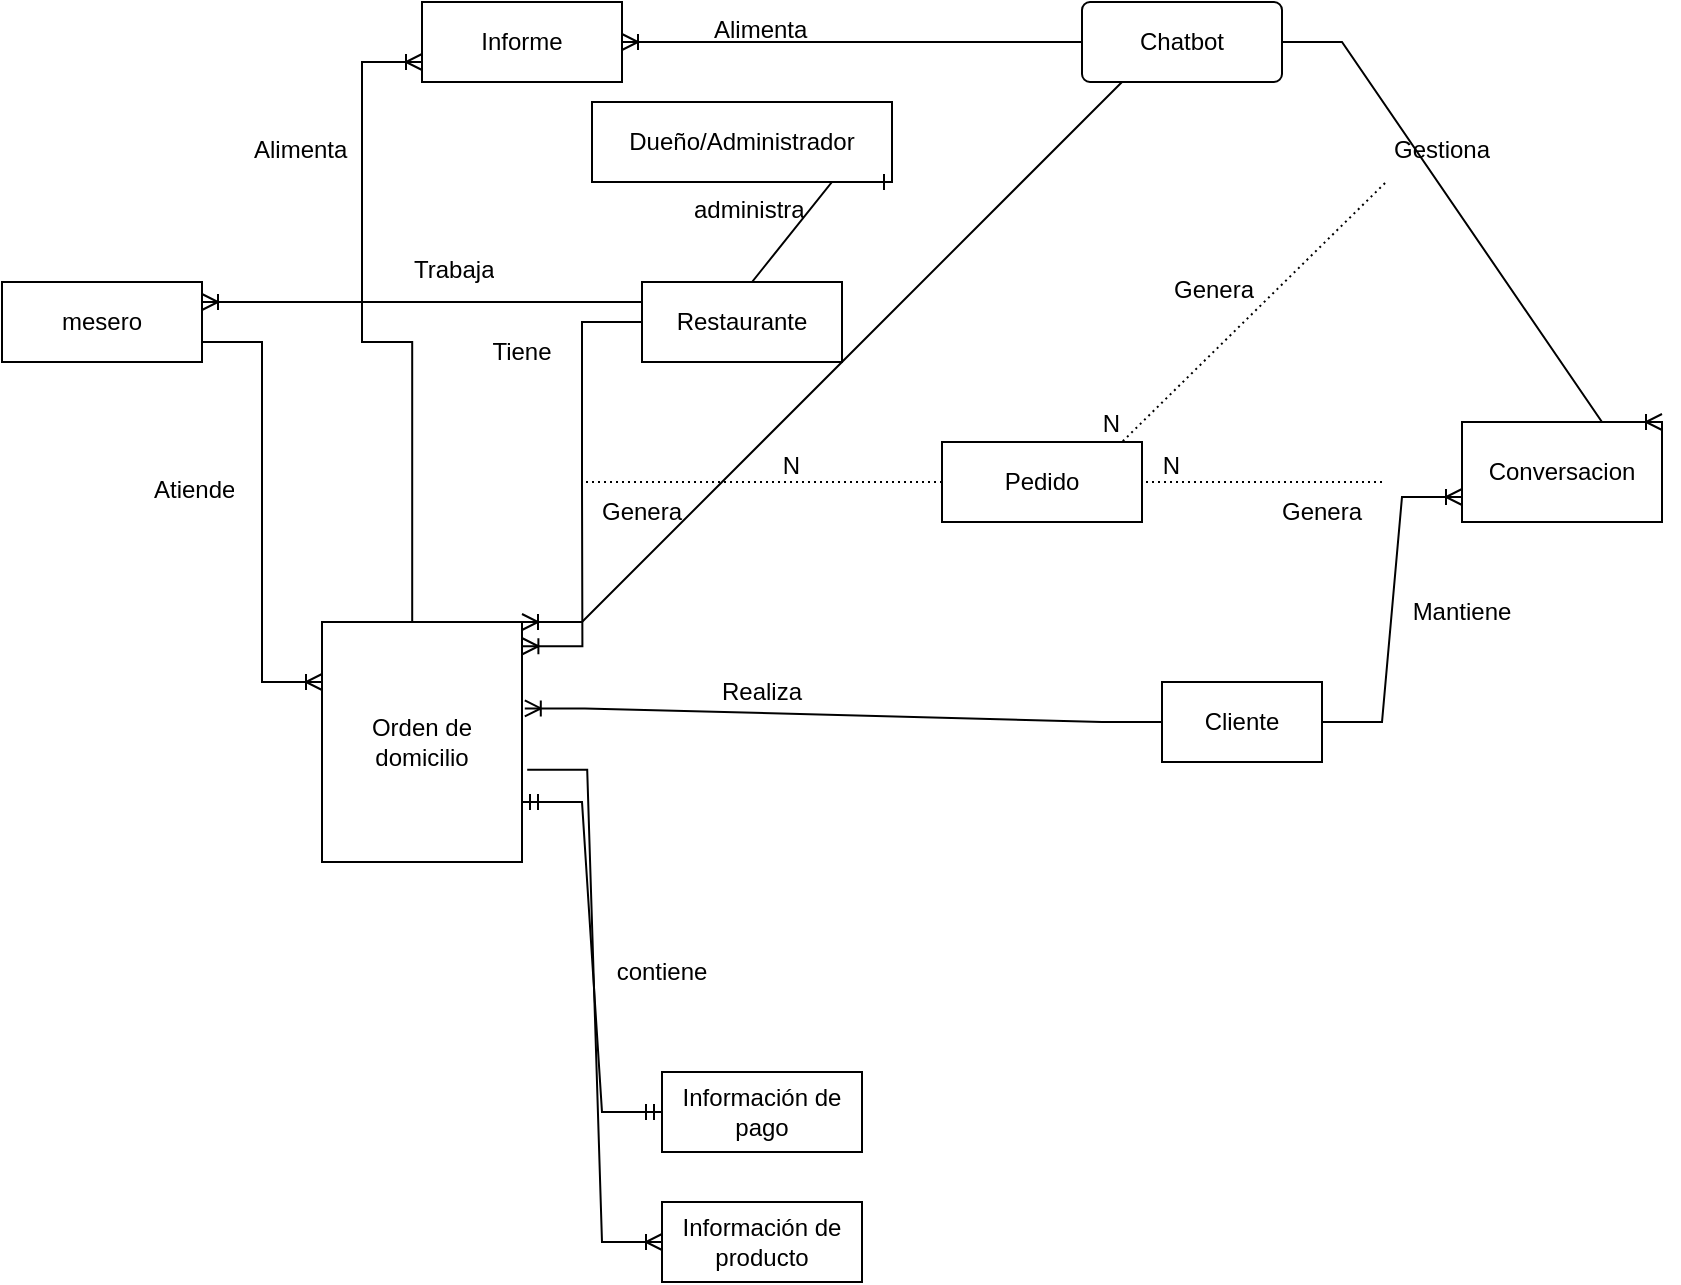 <mxfile version="22.1.0" type="github">
  <diagram name="Page-1" id="46zKpc5MwutME09QcKsp">
    <mxGraphModel dx="1000" dy="509" grid="1" gridSize="10" guides="1" tooltips="1" connect="1" arrows="1" fold="1" page="1" pageScale="1" pageWidth="827" pageHeight="1169" math="0" shadow="0">
      <root>
        <mxCell id="0" />
        <mxCell id="1" parent="0" />
        <mxCell id="exaXLPSPSMZd6UP9JBsF-1" value="Cliente" style="whiteSpace=wrap;html=1;align=center;" parent="1" vertex="1">
          <mxGeometry x="630" y="350" width="80" height="40" as="geometry" />
        </mxCell>
        <mxCell id="exaXLPSPSMZd6UP9JBsF-2" value="Restaurante" style="whiteSpace=wrap;html=1;align=center;direction=west;" parent="1" vertex="1">
          <mxGeometry x="370" y="150" width="100" height="40" as="geometry" />
        </mxCell>
        <mxCell id="exaXLPSPSMZd6UP9JBsF-4" value="Pedido" style="whiteSpace=wrap;html=1;align=center;" parent="1" vertex="1">
          <mxGeometry x="520" y="230" width="100" height="40" as="geometry" />
        </mxCell>
        <mxCell id="exaXLPSPSMZd6UP9JBsF-9" value="Orden de domicilio" style="whiteSpace=wrap;html=1;align=center;" parent="1" vertex="1">
          <mxGeometry x="210" y="320" width="100" height="120" as="geometry" />
        </mxCell>
        <mxCell id="exaXLPSPSMZd6UP9JBsF-11" value="mesero&lt;br&gt;" style="whiteSpace=wrap;html=1;align=center;" parent="1" vertex="1">
          <mxGeometry x="50" y="150" width="100" height="40" as="geometry" />
        </mxCell>
        <mxCell id="exaXLPSPSMZd6UP9JBsF-19" value="" style="edgeStyle=entityRelationEdgeStyle;fontSize=12;html=1;endArrow=ERoneToMany;rounded=0;exitX=0;exitY=0.5;exitDx=0;exitDy=0;entryX=1.014;entryY=0.36;entryDx=0;entryDy=0;entryPerimeter=0;" parent="1" source="exaXLPSPSMZd6UP9JBsF-1" target="exaXLPSPSMZd6UP9JBsF-9" edge="1">
          <mxGeometry width="100" height="100" relative="1" as="geometry">
            <mxPoint x="670" y="500" as="sourcePoint" />
            <mxPoint x="570" y="600" as="targetPoint" />
          </mxGeometry>
        </mxCell>
        <mxCell id="exaXLPSPSMZd6UP9JBsF-20" value="" style="endArrow=none;html=1;rounded=0;dashed=1;dashPattern=1 2;entryX=1;entryY=0.5;entryDx=0;entryDy=0;exitX=1;exitY=0;exitDx=0;exitDy=0;" parent="1" source="exaXLPSPSMZd6UP9JBsF-75" edge="1" target="exaXLPSPSMZd6UP9JBsF-4">
          <mxGeometry relative="1" as="geometry">
            <mxPoint x="740" y="250" as="sourcePoint" />
            <mxPoint x="660" y="250" as="targetPoint" />
            <Array as="points" />
          </mxGeometry>
        </mxCell>
        <mxCell id="exaXLPSPSMZd6UP9JBsF-21" value="N" style="resizable=0;html=1;whiteSpace=wrap;align=right;verticalAlign=bottom;" parent="exaXLPSPSMZd6UP9JBsF-20" connectable="0" vertex="1">
          <mxGeometry x="1" relative="1" as="geometry">
            <mxPoint x="20" as="offset" />
          </mxGeometry>
        </mxCell>
        <mxCell id="exaXLPSPSMZd6UP9JBsF-23" value="Genera" style="text;html=1;strokeColor=none;fillColor=none;align=center;verticalAlign=middle;whiteSpace=wrap;rounded=0;" parent="1" vertex="1">
          <mxGeometry x="340" y="250" width="60" height="30" as="geometry" />
        </mxCell>
        <mxCell id="exaXLPSPSMZd6UP9JBsF-25" value="" style="edgeStyle=entityRelationEdgeStyle;fontSize=12;html=1;endArrow=ERoneToMany;rounded=0;entryX=0;entryY=0.5;entryDx=0;entryDy=0;exitX=1.026;exitY=0.616;exitDx=0;exitDy=0;exitPerimeter=0;" parent="1" source="exaXLPSPSMZd6UP9JBsF-9" target="exaXLPSPSMZd6UP9JBsF-26" edge="1">
          <mxGeometry width="100" height="100" relative="1" as="geometry">
            <mxPoint x="310" y="420" as="sourcePoint" />
            <mxPoint x="380" y="630" as="targetPoint" />
            <Array as="points">
              <mxPoint x="360" y="390" />
              <mxPoint x="300" y="380" />
              <mxPoint x="360" y="630" />
              <mxPoint x="360" y="582.5" />
              <mxPoint x="330" y="600" />
              <mxPoint x="370" y="562.5" />
              <mxPoint x="360" y="552.5" />
              <mxPoint x="380" y="572.5" />
              <mxPoint x="360" y="602.5" />
            </Array>
          </mxGeometry>
        </mxCell>
        <mxCell id="exaXLPSPSMZd6UP9JBsF-26" value="Información de producto" style="whiteSpace=wrap;html=1;align=center;" parent="1" vertex="1">
          <mxGeometry x="380" y="610" width="100" height="40" as="geometry" />
        </mxCell>
        <mxCell id="exaXLPSPSMZd6UP9JBsF-27" value="Información de pago" style="whiteSpace=wrap;html=1;align=center;" parent="1" vertex="1">
          <mxGeometry x="380" y="545" width="100" height="40" as="geometry" />
        </mxCell>
        <mxCell id="exaXLPSPSMZd6UP9JBsF-29" value="contiene" style="text;html=1;strokeColor=none;fillColor=none;align=center;verticalAlign=middle;whiteSpace=wrap;rounded=0;" parent="1" vertex="1">
          <mxGeometry x="350" y="480" width="60" height="30" as="geometry" />
        </mxCell>
        <mxCell id="exaXLPSPSMZd6UP9JBsF-35" value="" style="edgeStyle=entityRelationEdgeStyle;fontSize=12;html=1;endArrow=ERmandOne;startArrow=ERmandOne;rounded=0;exitX=0;exitY=0.5;exitDx=0;exitDy=0;entryX=1;entryY=0.75;entryDx=0;entryDy=0;" parent="1" source="exaXLPSPSMZd6UP9JBsF-27" target="exaXLPSPSMZd6UP9JBsF-9" edge="1">
          <mxGeometry width="100" height="100" relative="1" as="geometry">
            <mxPoint x="430" y="600" as="sourcePoint" />
            <mxPoint x="530" y="500" as="targetPoint" />
          </mxGeometry>
        </mxCell>
        <mxCell id="exaXLPSPSMZd6UP9JBsF-37" value="Conversacion" style="whiteSpace=wrap;html=1;align=center;" parent="1" vertex="1">
          <mxGeometry x="780" y="220" width="100" height="50" as="geometry" />
        </mxCell>
        <mxCell id="exaXLPSPSMZd6UP9JBsF-38" value="" style="edgeStyle=entityRelationEdgeStyle;fontSize=12;html=1;endArrow=ERoneToMany;rounded=0;exitX=1;exitY=0.5;exitDx=0;exitDy=0;entryX=0;entryY=0.75;entryDx=0;entryDy=0;" parent="1" source="exaXLPSPSMZd6UP9JBsF-1" target="exaXLPSPSMZd6UP9JBsF-37" edge="1">
          <mxGeometry width="100" height="100" relative="1" as="geometry">
            <mxPoint x="540" y="300" as="sourcePoint" />
            <mxPoint x="640" y="200" as="targetPoint" />
          </mxGeometry>
        </mxCell>
        <mxCell id="exaXLPSPSMZd6UP9JBsF-39" value="" style="edgeStyle=entityRelationEdgeStyle;fontSize=12;html=1;endArrow=ERoneToMany;rounded=0;exitX=1;exitY=0.5;exitDx=0;exitDy=0;entryX=1.002;entryY=0.101;entryDx=0;entryDy=0;entryPerimeter=0;" parent="1" source="exaXLPSPSMZd6UP9JBsF-2" target="exaXLPSPSMZd6UP9JBsF-9" edge="1">
          <mxGeometry width="100" height="100" relative="1" as="geometry">
            <mxPoint x="640" y="320" as="sourcePoint" />
            <mxPoint x="540" y="420" as="targetPoint" />
          </mxGeometry>
        </mxCell>
        <mxCell id="exaXLPSPSMZd6UP9JBsF-40" value="Tiene" style="text;html=1;strokeColor=none;fillColor=none;align=center;verticalAlign=middle;whiteSpace=wrap;rounded=0;" parent="1" vertex="1">
          <mxGeometry x="280" y="170" width="60" height="30" as="geometry" />
        </mxCell>
        <mxCell id="exaXLPSPSMZd6UP9JBsF-41" value="Mantiene" style="text;html=1;strokeColor=none;fillColor=none;align=center;verticalAlign=middle;whiteSpace=wrap;rounded=0;" parent="1" vertex="1">
          <mxGeometry x="750" y="300" width="60" height="30" as="geometry" />
        </mxCell>
        <mxCell id="exaXLPSPSMZd6UP9JBsF-42" value="Realiza" style="text;html=1;strokeColor=none;fillColor=none;align=center;verticalAlign=middle;whiteSpace=wrap;rounded=0;" parent="1" vertex="1">
          <mxGeometry x="400" y="340" width="60" height="30" as="geometry" />
        </mxCell>
        <mxCell id="exaXLPSPSMZd6UP9JBsF-72" value="" style="endArrow=none;html=1;rounded=0;dashed=1;dashPattern=1 2;exitX=0;exitY=0.5;exitDx=0;exitDy=0;entryX=0;entryY=0;entryDx=0;entryDy=0;" parent="1" source="exaXLPSPSMZd6UP9JBsF-4" target="exaXLPSPSMZd6UP9JBsF-23" edge="1">
          <mxGeometry relative="1" as="geometry">
            <mxPoint x="510" y="260" as="sourcePoint" />
            <mxPoint x="340" y="250" as="targetPoint" />
          </mxGeometry>
        </mxCell>
        <mxCell id="exaXLPSPSMZd6UP9JBsF-73" value="N" style="resizable=0;html=1;whiteSpace=wrap;align=right;verticalAlign=bottom;" parent="exaXLPSPSMZd6UP9JBsF-72" connectable="0" vertex="1">
          <mxGeometry x="1" relative="1" as="geometry">
            <mxPoint x="110" as="offset" />
          </mxGeometry>
        </mxCell>
        <mxCell id="exaXLPSPSMZd6UP9JBsF-75" value="Genera" style="text;html=1;strokeColor=none;fillColor=none;align=center;verticalAlign=middle;whiteSpace=wrap;rounded=0;" parent="1" vertex="1">
          <mxGeometry x="680" y="250" width="60" height="30" as="geometry" />
        </mxCell>
        <mxCell id="exaXLPSPSMZd6UP9JBsF-76" value="" style="edgeStyle=entityRelationEdgeStyle;fontSize=12;html=1;endArrow=ERoneToMany;rounded=0;exitX=1;exitY=0.75;exitDx=0;exitDy=0;entryX=1;entryY=0.25;entryDx=0;entryDy=0;" parent="1" source="exaXLPSPSMZd6UP9JBsF-2" target="exaXLPSPSMZd6UP9JBsF-11" edge="1">
          <mxGeometry width="100" height="100" relative="1" as="geometry">
            <mxPoint x="330" y="270" as="sourcePoint" />
            <mxPoint x="430" y="170" as="targetPoint" />
          </mxGeometry>
        </mxCell>
        <mxCell id="exaXLPSPSMZd6UP9JBsF-77" value="Trabaja" style="text;strokeColor=none;fillColor=none;spacingLeft=4;spacingRight=4;overflow=hidden;rotatable=0;points=[[0,0.5],[1,0.5]];portConstraint=eastwest;fontSize=12;whiteSpace=wrap;html=1;" parent="1" vertex="1">
          <mxGeometry x="250" y="130" width="50" height="30" as="geometry" />
        </mxCell>
        <mxCell id="exaXLPSPSMZd6UP9JBsF-78" value="" style="edgeStyle=entityRelationEdgeStyle;fontSize=12;html=1;endArrow=ERoneToMany;rounded=0;exitX=1;exitY=0.75;exitDx=0;exitDy=0;entryX=0;entryY=0.25;entryDx=0;entryDy=0;" parent="1" source="exaXLPSPSMZd6UP9JBsF-11" target="exaXLPSPSMZd6UP9JBsF-9" edge="1">
          <mxGeometry width="100" height="100" relative="1" as="geometry">
            <mxPoint x="330" y="270" as="sourcePoint" />
            <mxPoint x="430" y="170" as="targetPoint" />
          </mxGeometry>
        </mxCell>
        <mxCell id="exaXLPSPSMZd6UP9JBsF-79" value="Atiende" style="text;strokeColor=none;fillColor=none;spacingLeft=4;spacingRight=4;overflow=hidden;rotatable=0;points=[[0,0.5],[1,0.5]];portConstraint=eastwest;fontSize=12;whiteSpace=wrap;html=1;" parent="1" vertex="1">
          <mxGeometry x="120" y="240" width="50" height="30" as="geometry" />
        </mxCell>
        <mxCell id="exaXLPSPSMZd6UP9JBsF-80" value="Chatbot" style="rounded=1;arcSize=10;whiteSpace=wrap;html=1;align=center;" parent="1" vertex="1">
          <mxGeometry x="590" y="10" width="100" height="40" as="geometry" />
        </mxCell>
        <mxCell id="exaXLPSPSMZd6UP9JBsF-81" value="" style="edgeStyle=entityRelationEdgeStyle;fontSize=12;html=1;endArrow=ERoneToMany;rounded=0;exitX=1;exitY=0.5;exitDx=0;exitDy=0;entryX=1;entryY=0;entryDx=0;entryDy=0;" parent="1" source="exaXLPSPSMZd6UP9JBsF-80" target="exaXLPSPSMZd6UP9JBsF-37" edge="1">
          <mxGeometry width="100" height="100" relative="1" as="geometry">
            <mxPoint x="890" y="27.5" as="sourcePoint" />
            <mxPoint x="880" y="230" as="targetPoint" />
          </mxGeometry>
        </mxCell>
        <mxCell id="exaXLPSPSMZd6UP9JBsF-82" value="Gestiona" style="text;strokeColor=none;fillColor=none;spacingLeft=4;spacingRight=4;overflow=hidden;rotatable=0;points=[[0,0.5],[1,0.5]];portConstraint=eastwest;fontSize=12;whiteSpace=wrap;html=1;" parent="1" vertex="1">
          <mxGeometry x="740" y="70" width="66" height="30" as="geometry" />
        </mxCell>
        <mxCell id="exaXLPSPSMZd6UP9JBsF-83" value="" style="endArrow=none;html=1;rounded=0;dashed=1;dashPattern=1 2;exitX=0.023;exitY=1.017;exitDx=0;exitDy=0;exitPerimeter=0;entryX=0.5;entryY=0;entryDx=0;entryDy=0;" parent="1" source="exaXLPSPSMZd6UP9JBsF-82" edge="1">
          <mxGeometry relative="1" as="geometry">
            <mxPoint x="410" y="220" as="sourcePoint" />
            <mxPoint x="610" y="230" as="targetPoint" />
          </mxGeometry>
        </mxCell>
        <mxCell id="exaXLPSPSMZd6UP9JBsF-84" value="N" style="resizable=0;html=1;whiteSpace=wrap;align=right;verticalAlign=bottom;" parent="exaXLPSPSMZd6UP9JBsF-83" connectable="0" vertex="1">
          <mxGeometry x="1" relative="1" as="geometry" />
        </mxCell>
        <mxCell id="exaXLPSPSMZd6UP9JBsF-85" value="Genera&lt;br&gt;" style="text;strokeColor=none;fillColor=none;spacingLeft=4;spacingRight=4;overflow=hidden;rotatable=0;points=[[0,0.5],[1,0.5]];portConstraint=eastwest;fontSize=12;whiteSpace=wrap;html=1;" parent="1" vertex="1">
          <mxGeometry x="630" y="140" width="60" height="30" as="geometry" />
        </mxCell>
        <mxCell id="exaXLPSPSMZd6UP9JBsF-86" value="Informe" style="whiteSpace=wrap;html=1;align=center;" parent="1" vertex="1">
          <mxGeometry x="260" y="10" width="100" height="40" as="geometry" />
        </mxCell>
        <mxCell id="exaXLPSPSMZd6UP9JBsF-87" value="" style="edgeStyle=entityRelationEdgeStyle;fontSize=12;html=1;endArrow=ERoneToMany;rounded=0;exitX=0;exitY=0.5;exitDx=0;exitDy=0;entryX=1;entryY=0.5;entryDx=0;entryDy=0;" parent="1" source="exaXLPSPSMZd6UP9JBsF-80" target="exaXLPSPSMZd6UP9JBsF-86" edge="1">
          <mxGeometry width="100" height="100" relative="1" as="geometry">
            <mxPoint x="430" y="-20" as="sourcePoint" />
            <mxPoint x="330" y="80" as="targetPoint" />
          </mxGeometry>
        </mxCell>
        <mxCell id="exaXLPSPSMZd6UP9JBsF-88" value="Alimenta" style="text;strokeColor=none;fillColor=none;spacingLeft=4;spacingRight=4;overflow=hidden;rotatable=0;points=[[0,0.5],[1,0.5]];portConstraint=eastwest;fontSize=12;whiteSpace=wrap;html=1;" parent="1" vertex="1">
          <mxGeometry x="400" y="10" width="60" height="30" as="geometry" />
        </mxCell>
        <mxCell id="exaXLPSPSMZd6UP9JBsF-93" value="" style="edgeStyle=entityRelationEdgeStyle;fontSize=12;html=1;endArrow=ERoneToMany;rounded=0;entryX=0;entryY=0.75;entryDx=0;entryDy=0;exitX=0.151;exitY=0;exitDx=0;exitDy=0;exitPerimeter=0;" parent="1" source="exaXLPSPSMZd6UP9JBsF-9" target="exaXLPSPSMZd6UP9JBsF-86" edge="1">
          <mxGeometry width="100" height="100" relative="1" as="geometry">
            <mxPoint x="260" y="320" as="sourcePoint" />
            <mxPoint x="200" y="100" as="targetPoint" />
          </mxGeometry>
        </mxCell>
        <mxCell id="exaXLPSPSMZd6UP9JBsF-94" value="Alimenta" style="text;strokeColor=none;fillColor=none;spacingLeft=4;spacingRight=4;overflow=hidden;rotatable=0;points=[[0,0.5],[1,0.5]];portConstraint=eastwest;fontSize=12;whiteSpace=wrap;html=1;" parent="1" vertex="1">
          <mxGeometry x="170" y="70" width="60" height="30" as="geometry" />
        </mxCell>
        <mxCell id="exaXLPSPSMZd6UP9JBsF-95" value="Dueño/Administrador&lt;br&gt;" style="whiteSpace=wrap;html=1;align=center;" parent="1" vertex="1">
          <mxGeometry x="345" y="60" width="150" height="40" as="geometry" />
        </mxCell>
        <mxCell id="exaXLPSPSMZd6UP9JBsF-96" value="" style="edgeStyle=entityRelationEdgeStyle;fontSize=12;html=1;endArrow=ERone;endFill=1;rounded=0;exitX=0.75;exitY=1;exitDx=0;exitDy=0;entryX=1;entryY=1;entryDx=0;entryDy=0;" parent="1" source="exaXLPSPSMZd6UP9JBsF-2" target="exaXLPSPSMZd6UP9JBsF-95" edge="1">
          <mxGeometry width="100" height="100" relative="1" as="geometry">
            <mxPoint x="400" y="155" as="sourcePoint" />
            <mxPoint x="360" y="70" as="targetPoint" />
            <Array as="points">
              <mxPoint x="310" y="115" />
            </Array>
          </mxGeometry>
        </mxCell>
        <mxCell id="Cq9eSomvST7NvMJei4mK-1" value="administra" style="text;strokeColor=none;fillColor=none;spacingLeft=4;spacingRight=4;overflow=hidden;rotatable=0;points=[[0,0.5],[1,0.5]];portConstraint=eastwest;fontSize=12;whiteSpace=wrap;html=1;" vertex="1" parent="1">
          <mxGeometry x="390" y="100" width="70" height="30" as="geometry" />
        </mxCell>
        <mxCell id="Cq9eSomvST7NvMJei4mK-2" value="" style="edgeStyle=entityRelationEdgeStyle;fontSize=12;html=1;endArrow=ERoneToMany;rounded=0;exitX=0.5;exitY=1;exitDx=0;exitDy=0;entryX=1;entryY=0;entryDx=0;entryDy=0;" edge="1" parent="1" source="exaXLPSPSMZd6UP9JBsF-80" target="exaXLPSPSMZd6UP9JBsF-9">
          <mxGeometry width="100" height="100" relative="1" as="geometry">
            <mxPoint x="330" y="270" as="sourcePoint" />
            <mxPoint x="130" y="380" as="targetPoint" />
          </mxGeometry>
        </mxCell>
      </root>
    </mxGraphModel>
  </diagram>
</mxfile>
